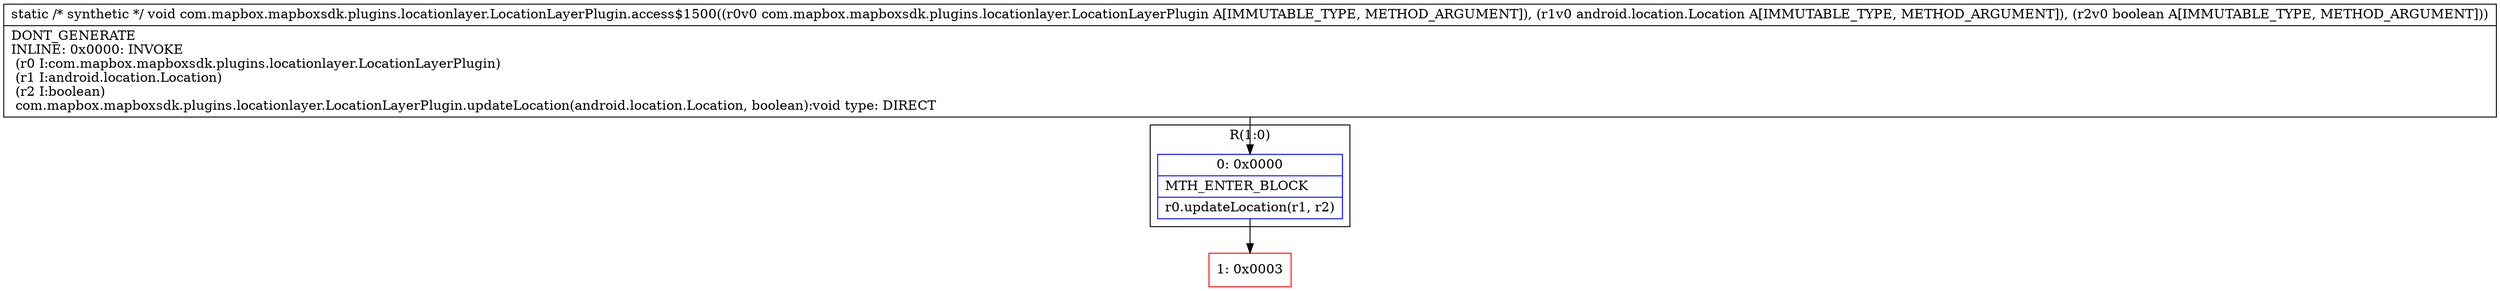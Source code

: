 digraph "CFG forcom.mapbox.mapboxsdk.plugins.locationlayer.LocationLayerPlugin.access$1500(Lcom\/mapbox\/mapboxsdk\/plugins\/locationlayer\/LocationLayerPlugin;Landroid\/location\/Location;Z)V" {
subgraph cluster_Region_872840040 {
label = "R(1:0)";
node [shape=record,color=blue];
Node_0 [shape=record,label="{0\:\ 0x0000|MTH_ENTER_BLOCK\l|r0.updateLocation(r1, r2)\l}"];
}
Node_1 [shape=record,color=red,label="{1\:\ 0x0003}"];
MethodNode[shape=record,label="{static \/* synthetic *\/ void com.mapbox.mapboxsdk.plugins.locationlayer.LocationLayerPlugin.access$1500((r0v0 com.mapbox.mapboxsdk.plugins.locationlayer.LocationLayerPlugin A[IMMUTABLE_TYPE, METHOD_ARGUMENT]), (r1v0 android.location.Location A[IMMUTABLE_TYPE, METHOD_ARGUMENT]), (r2v0 boolean A[IMMUTABLE_TYPE, METHOD_ARGUMENT]))  | DONT_GENERATE\lINLINE: 0x0000: INVOKE  \l  (r0 I:com.mapbox.mapboxsdk.plugins.locationlayer.LocationLayerPlugin)\l  (r1 I:android.location.Location)\l  (r2 I:boolean)\l com.mapbox.mapboxsdk.plugins.locationlayer.LocationLayerPlugin.updateLocation(android.location.Location, boolean):void type: DIRECT\l}"];
MethodNode -> Node_0;
Node_0 -> Node_1;
}

